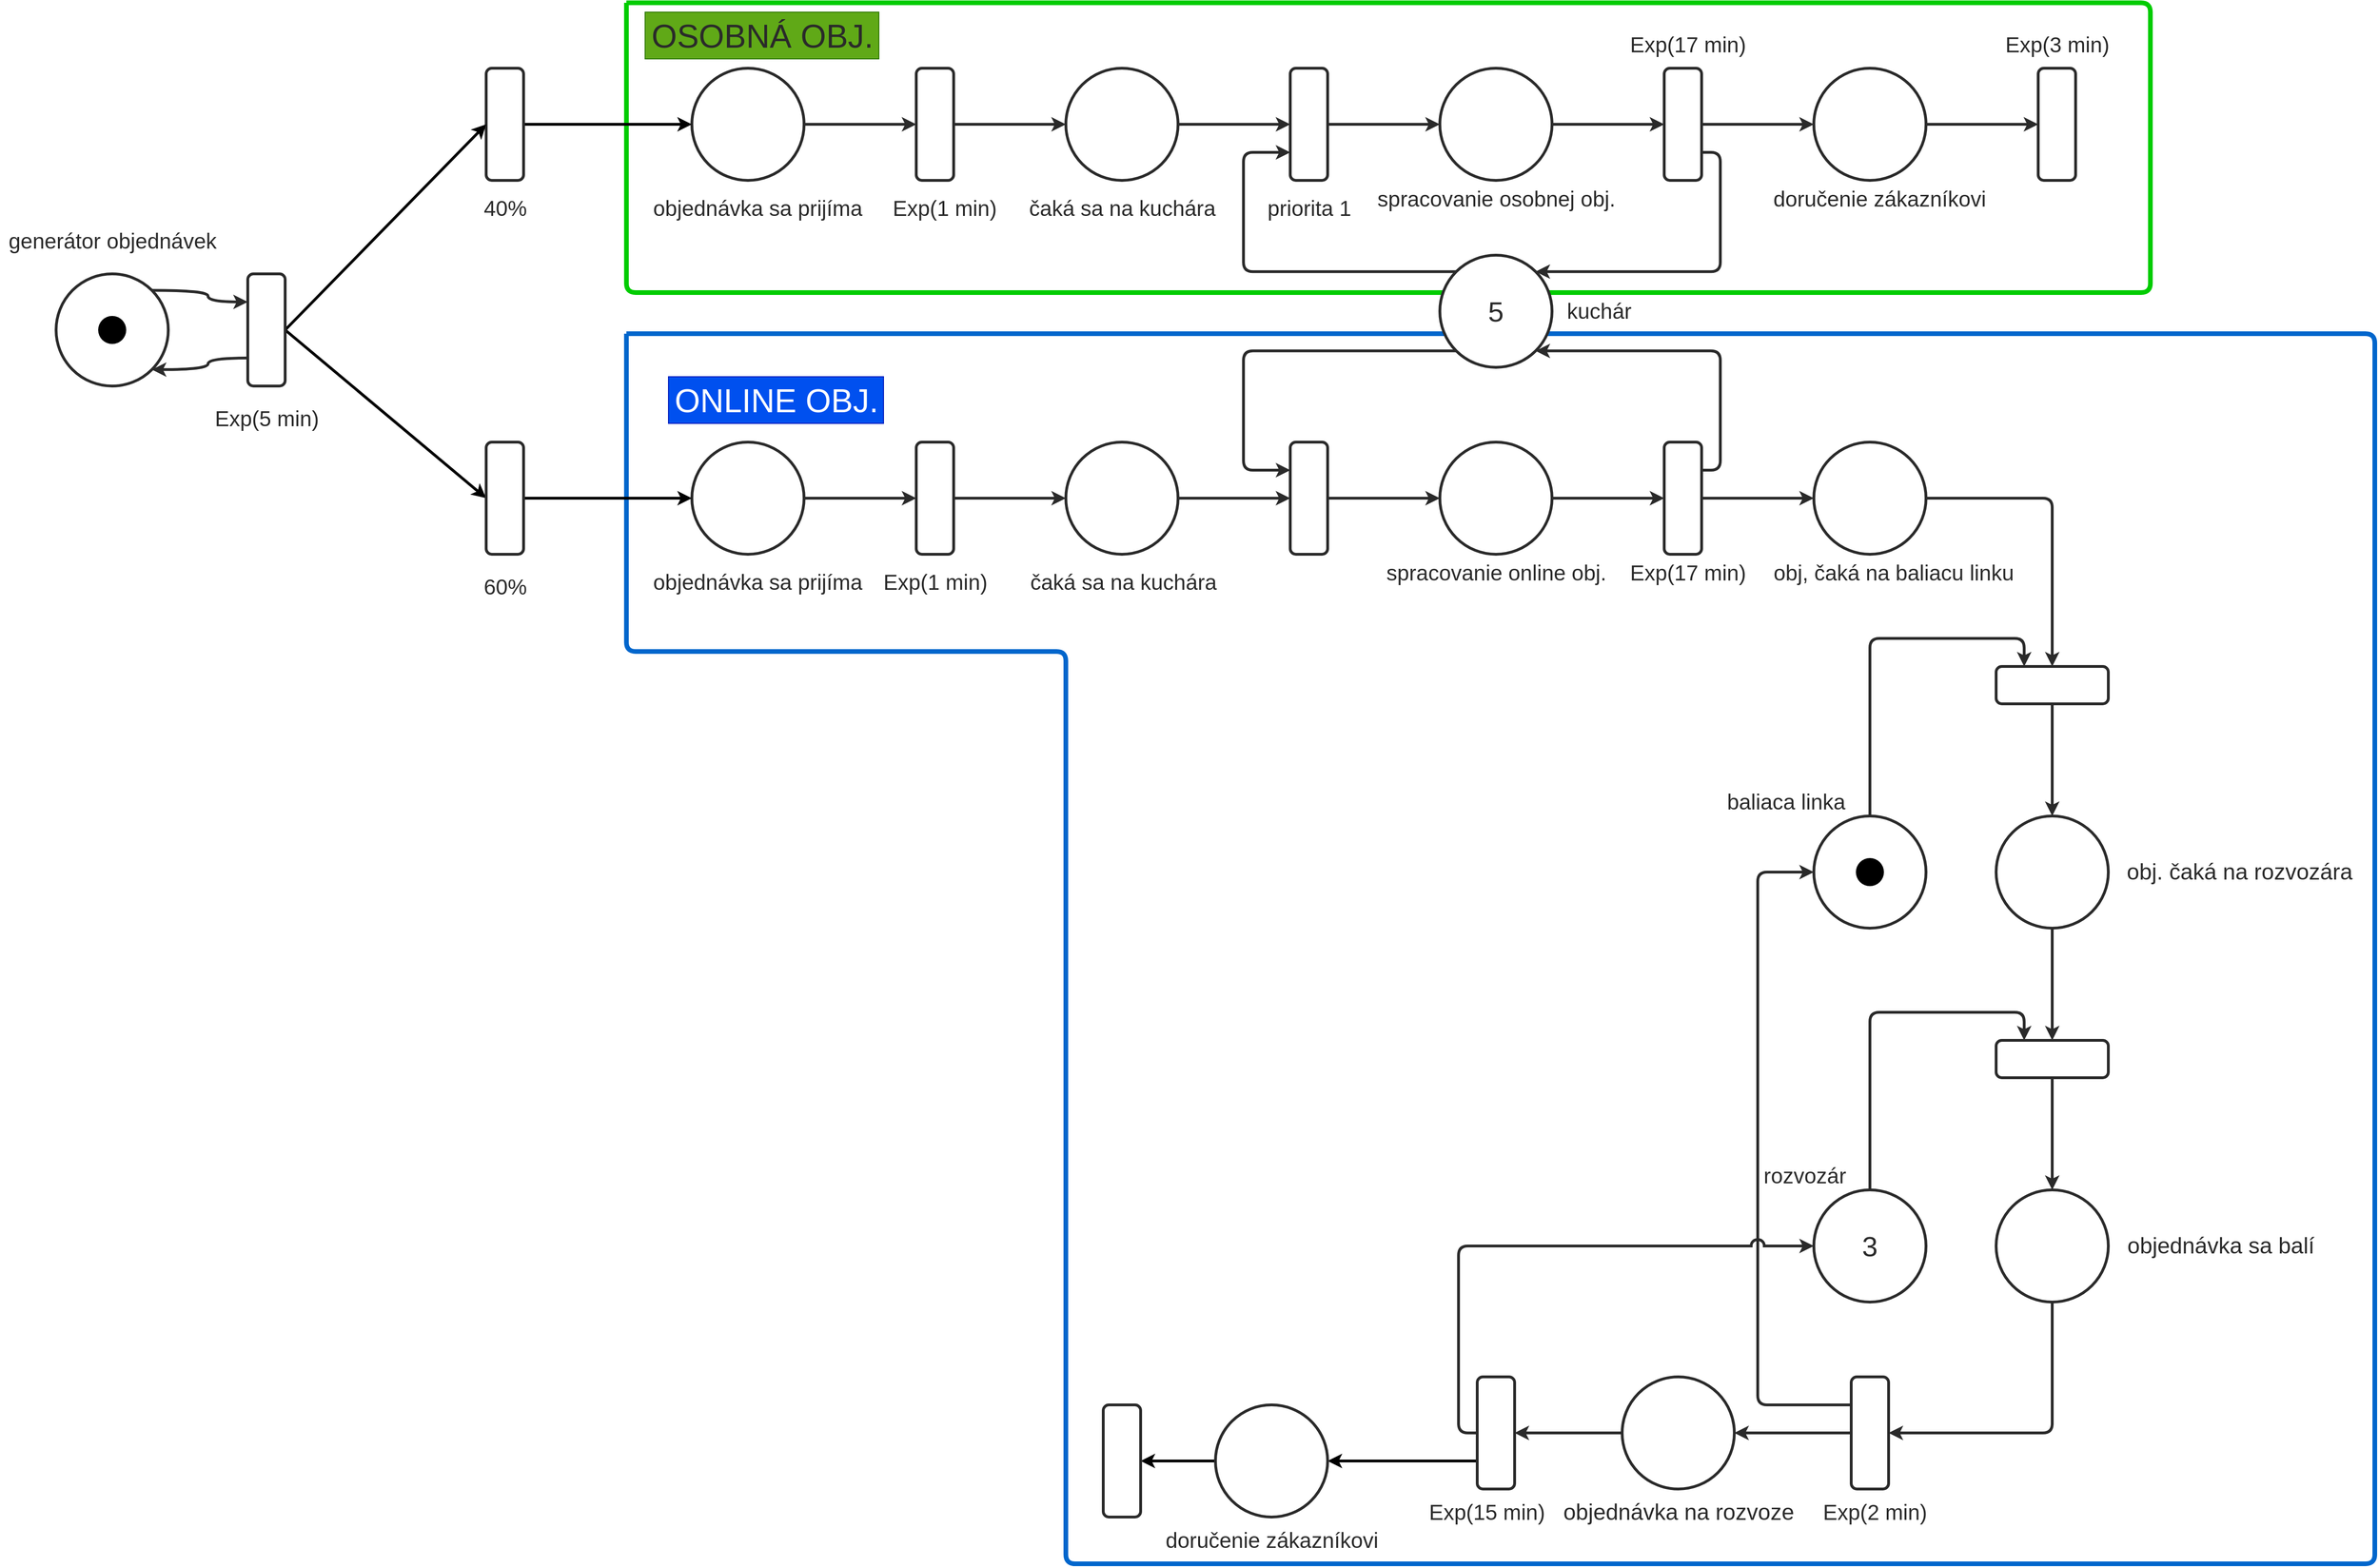 <mxfile>
    <diagram id="is8ErGrhwBEIRt3GKiYw" name="Page-1">
        <mxGraphModel dx="3894" dy="1038" grid="1" gridSize="10" guides="1" tooltips="1" connect="1" arrows="1" fold="1" page="1" pageScale="1" pageWidth="2336" pageHeight="1654" background="#FFFFFF" math="0" shadow="0">
            <root>
                <mxCell id="0"/>
                <mxCell id="1" parent="0"/>
                <mxCell id="49" value="" style="endArrow=none;html=1;strokeColor=#0066CC;strokeWidth=5;" parent="1" edge="1">
                    <mxGeometry width="50" height="50" relative="1" as="geometry">
                        <mxPoint x="410" y="364" as="sourcePoint"/>
                        <mxPoint x="410" y="364" as="targetPoint"/>
                        <Array as="points">
                            <mxPoint x="2280" y="364"/>
                            <mxPoint x="2280" y="1680"/>
                            <mxPoint x="880" y="1680"/>
                            <mxPoint x="880" y="704"/>
                            <mxPoint x="410" y="704"/>
                        </Array>
                    </mxGeometry>
                </mxCell>
                <mxCell id="51" value="" style="endArrow=none;html=1;strokeColor=#00CC00;strokeWidth=5;" parent="1" edge="1">
                    <mxGeometry width="50" height="50" relative="1" as="geometry">
                        <mxPoint x="410" y="10" as="sourcePoint"/>
                        <mxPoint x="410" y="10" as="targetPoint"/>
                        <Array as="points">
                            <mxPoint x="2040" y="10"/>
                            <mxPoint x="2040" y="320"/>
                            <mxPoint x="410" y="320"/>
                        </Array>
                    </mxGeometry>
                </mxCell>
                <mxCell id="hj5JhKyr4QM8qV0HhzXi-8" value="" style="edgeStyle=orthogonalEdgeStyle;rounded=1;orthogonalLoop=1;jettySize=auto;exitX=1;exitY=0.5;exitDx=0;exitDy=0;entryX=0;entryY=0.5;entryDx=0;entryDy=0;labelBackgroundColor=none;fontColor=#2A2A2A;strokeColor=#2A2A2A;strokeWidth=3;html=1;" parent="1" source="hj5JhKyr4QM8qV0HhzXi-2" target="hj5JhKyr4QM8qV0HhzXi-5" edge="1">
                    <mxGeometry relative="1" as="geometry"/>
                </mxCell>
                <mxCell id="hj5JhKyr4QM8qV0HhzXi-2" value="" style="ellipse;aspect=fixed;rounded=1;labelBackgroundColor=none;fontColor=#2A2A2A;strokeColor=#2A2A2A;strokeWidth=3;whiteSpace=wrap;html=1;fillColor=none;perimeterSpacing=0;shadow=0;sketch=0;" parent="1" vertex="1">
                    <mxGeometry x="480" y="80" width="120" height="120" as="geometry"/>
                </mxCell>
                <mxCell id="60" style="edgeStyle=none;html=1;entryX=0;entryY=0.5;entryDx=0;entryDy=0;strokeColor=#000000;strokeWidth=3;" edge="1" parent="1" source="hj5JhKyr4QM8qV0HhzXi-3" target="hj5JhKyr4QM8qV0HhzXi-2">
                    <mxGeometry relative="1" as="geometry"/>
                </mxCell>
                <mxCell id="hj5JhKyr4QM8qV0HhzXi-3" value="" style="rounded=1;labelBackgroundColor=none;fontColor=#2A2A2A;strokeColor=#2A2A2A;strokeWidth=3;whiteSpace=wrap;html=1;fillColor=default;perimeterSpacing=0;shadow=0;sketch=0;rotation=0;" parent="1" vertex="1">
                    <mxGeometry x="260" y="80" width="40" height="120" as="geometry"/>
                </mxCell>
                <mxCell id="hj5JhKyr4QM8qV0HhzXi-13" value="" style="edgeStyle=orthogonalEdgeStyle;rounded=1;orthogonalLoop=1;jettySize=auto;exitX=1;exitY=0.5;exitDx=0;exitDy=0;entryX=0;entryY=0.5;entryDx=0;entryDy=0;labelBackgroundColor=none;fontColor=#2A2A2A;strokeColor=#2A2A2A;strokeWidth=3;html=1;" parent="1" source="hj5JhKyr4QM8qV0HhzXi-4" target="hj5JhKyr4QM8qV0HhzXi-6" edge="1">
                    <mxGeometry relative="1" as="geometry"/>
                </mxCell>
                <mxCell id="hj5JhKyr4QM8qV0HhzXi-4" value="" style="ellipse;aspect=fixed;rounded=1;labelBackgroundColor=none;fontColor=#2A2A2A;strokeColor=#2A2A2A;strokeWidth=3;whiteSpace=wrap;html=1;fillColor=none;perimeterSpacing=0;shadow=0;sketch=0;" parent="1" vertex="1">
                    <mxGeometry x="880" y="80" width="120" height="120" as="geometry"/>
                </mxCell>
                <mxCell id="hj5JhKyr4QM8qV0HhzXi-12" value="" style="edgeStyle=orthogonalEdgeStyle;rounded=1;orthogonalLoop=1;jettySize=auto;exitX=1;exitY=0.5;exitDx=0;exitDy=0;entryX=0;entryY=0.5;entryDx=0;entryDy=0;labelBackgroundColor=none;fontColor=#2A2A2A;strokeColor=#2A2A2A;strokeWidth=3;html=1;" parent="1" source="hj5JhKyr4QM8qV0HhzXi-5" target="hj5JhKyr4QM8qV0HhzXi-4" edge="1">
                    <mxGeometry relative="1" as="geometry"/>
                </mxCell>
                <mxCell id="hj5JhKyr4QM8qV0HhzXi-5" value="" style="rounded=1;labelBackgroundColor=none;fontColor=#2A2A2A;strokeColor=#2A2A2A;strokeWidth=3;whiteSpace=wrap;html=1;fillColor=none;perimeterSpacing=0;shadow=0;sketch=0;" parent="1" vertex="1">
                    <mxGeometry x="720" y="80" width="40" height="120" as="geometry"/>
                </mxCell>
                <mxCell id="hj5JhKyr4QM8qV0HhzXi-19" value="" style="edgeStyle=orthogonalEdgeStyle;rounded=1;orthogonalLoop=1;jettySize=auto;exitX=1;exitY=0.5;exitDx=0;exitDy=0;entryX=0;entryY=0.5;entryDx=0;entryDy=0;labelBackgroundColor=none;fontColor=#2A2A2A;strokeColor=#2A2A2A;strokeWidth=3;html=1;" parent="1" source="hj5JhKyr4QM8qV0HhzXi-6" target="hj5JhKyr4QM8qV0HhzXi-18" edge="1">
                    <mxGeometry relative="1" as="geometry"/>
                </mxCell>
                <mxCell id="hj5JhKyr4QM8qV0HhzXi-6" value="" style="rounded=1;labelBackgroundColor=none;fontColor=#2A2A2A;strokeColor=#2A2A2A;strokeWidth=3;whiteSpace=wrap;html=1;fillColor=default;perimeterSpacing=0;shadow=0;sketch=0;" parent="1" vertex="1">
                    <mxGeometry x="1120" y="80" width="40" height="120" as="geometry"/>
                </mxCell>
                <mxCell id="hj5JhKyr4QM8qV0HhzXi-15" value="" style="edgeStyle=orthogonalEdgeStyle;rounded=1;orthogonalLoop=1;jettySize=auto;exitX=1;exitY=0.5;exitDx=0;exitDy=0;entryX=0;entryY=0.5;entryDx=0;entryDy=0;labelBackgroundColor=none;fontColor=#2A2A2A;strokeColor=#2A2A2A;strokeWidth=3;html=1;" parent="1" source="hj5JhKyr4QM8qV0HhzXi-7" target="hj5JhKyr4QM8qV0HhzXi-14" edge="1">
                    <mxGeometry relative="1" as="geometry"/>
                </mxCell>
                <mxCell id="hj5JhKyr4QM8qV0HhzXi-7" value="" style="rounded=1;labelBackgroundColor=none;fontColor=#2A2A2A;strokeColor=#2A2A2A;strokeWidth=3;whiteSpace=wrap;html=1;fillColor=none;perimeterSpacing=0;shadow=0;sketch=0;" parent="1" vertex="1">
                    <mxGeometry x="720" y="480" width="40" height="120" as="geometry"/>
                </mxCell>
                <mxCell id="hj5JhKyr4QM8qV0HhzXi-17" value="" style="edgeStyle=orthogonalEdgeStyle;rounded=1;orthogonalLoop=1;jettySize=auto;exitX=1;exitY=0.5;exitDx=0;exitDy=0;entryX=0;entryY=0.5;entryDx=0;entryDy=0;labelBackgroundColor=none;fontColor=#2A2A2A;strokeColor=#2A2A2A;strokeWidth=3;html=1;" parent="1" source="hj5JhKyr4QM8qV0HhzXi-14" target="hj5JhKyr4QM8qV0HhzXi-16" edge="1">
                    <mxGeometry relative="1" as="geometry"/>
                </mxCell>
                <mxCell id="hj5JhKyr4QM8qV0HhzXi-14" value="" style="ellipse;aspect=fixed;rounded=1;labelBackgroundColor=none;fontColor=#2A2A2A;strokeColor=#2A2A2A;strokeWidth=3;whiteSpace=wrap;html=1;fillColor=none;perimeterSpacing=0;shadow=0;sketch=0;" parent="1" vertex="1">
                    <mxGeometry x="880" y="480" width="120" height="120" as="geometry"/>
                </mxCell>
                <mxCell id="hj5JhKyr4QM8qV0HhzXi-33" value="" style="edgeStyle=orthogonalEdgeStyle;rounded=1;orthogonalLoop=1;jettySize=auto;exitX=1;exitY=0.5;exitDx=0;exitDy=0;entryX=0;entryY=0.5;entryDx=0;entryDy=0;labelBackgroundColor=none;fontColor=#2A2A2A;strokeColor=#2A2A2A;strokeWidth=3;html=1;" parent="1" source="hj5JhKyr4QM8qV0HhzXi-16" target="hj5JhKyr4QM8qV0HhzXi-31" edge="1">
                    <mxGeometry relative="1" as="geometry"/>
                </mxCell>
                <mxCell id="hj5JhKyr4QM8qV0HhzXi-16" value="" style="rounded=1;labelBackgroundColor=none;fontColor=#2A2A2A;strokeColor=#2A2A2A;strokeWidth=3;whiteSpace=wrap;html=1;fillColor=default;perimeterSpacing=0;shadow=0;sketch=0;" parent="1" vertex="1">
                    <mxGeometry x="1120" y="480" width="40" height="120" as="geometry"/>
                </mxCell>
                <mxCell id="hj5JhKyr4QM8qV0HhzXi-21" value="" style="edgeStyle=orthogonalEdgeStyle;rounded=1;orthogonalLoop=1;jettySize=auto;exitX=1;exitY=0.5;exitDx=0;exitDy=0;entryX=0;entryY=0.5;entryDx=0;entryDy=0;labelBackgroundColor=none;fontColor=#2A2A2A;strokeColor=#2A2A2A;strokeWidth=3;html=1;" parent="1" source="hj5JhKyr4QM8qV0HhzXi-18" target="hj5JhKyr4QM8qV0HhzXi-20" edge="1">
                    <mxGeometry relative="1" as="geometry"/>
                </mxCell>
                <mxCell id="hj5JhKyr4QM8qV0HhzXi-18" value="" style="ellipse;aspect=fixed;rounded=1;labelBackgroundColor=none;fontColor=#2A2A2A;strokeColor=#2A2A2A;strokeWidth=3;whiteSpace=wrap;html=1;fillColor=none;perimeterSpacing=0;shadow=0;sketch=0;" parent="1" vertex="1">
                    <mxGeometry x="1280" y="80" width="120" height="120" as="geometry"/>
                </mxCell>
                <mxCell id="hj5JhKyr4QM8qV0HhzXi-24" value="" style="edgeStyle=orthogonalEdgeStyle;rounded=1;orthogonalLoop=1;jettySize=auto;exitX=1;exitY=0.5;exitDx=0;exitDy=0;entryX=0;entryY=0.5;entryDx=0;entryDy=0;labelBackgroundColor=none;fontColor=#2A2A2A;strokeColor=#2A2A2A;strokeWidth=3;html=1;" parent="1" source="hj5JhKyr4QM8qV0HhzXi-20" target="hj5JhKyr4QM8qV0HhzXi-22" edge="1">
                    <mxGeometry relative="1" as="geometry"/>
                </mxCell>
                <mxCell id="hj5JhKyr4QM8qV0HhzXi-29" value="" style="edgeStyle=orthogonalEdgeStyle;rounded=1;orthogonalLoop=1;jettySize=auto;exitX=1;exitY=0.75;exitDx=0;exitDy=0;entryX=1;entryY=0;entryDx=0;entryDy=0;labelBackgroundColor=none;fontColor=#2A2A2A;strokeColor=#2A2A2A;strokeWidth=3;html=1;" parent="1" source="hj5JhKyr4QM8qV0HhzXi-20" target="hj5JhKyr4QM8qV0HhzXi-27" edge="1">
                    <mxGeometry relative="1" as="geometry">
                        <mxPoint x="1530" y="330" as="targetPoint"/>
                        <Array as="points">
                            <mxPoint x="1580" y="170"/>
                            <mxPoint x="1580" y="298"/>
                        </Array>
                    </mxGeometry>
                </mxCell>
                <mxCell id="hj5JhKyr4QM8qV0HhzXi-20" value="" style="rounded=1;labelBackgroundColor=none;fontColor=#2A2A2A;strokeColor=#2A2A2A;strokeWidth=3;whiteSpace=wrap;html=1;fillColor=none;perimeterSpacing=0;shadow=0;sketch=0;" parent="1" vertex="1">
                    <mxGeometry x="1520" y="80" width="40" height="120" as="geometry"/>
                </mxCell>
                <mxCell id="hj5JhKyr4QM8qV0HhzXi-25" value="" style="edgeStyle=orthogonalEdgeStyle;rounded=1;orthogonalLoop=1;jettySize=auto;exitX=1;exitY=0.5;exitDx=0;exitDy=0;entryX=0;entryY=0.5;entryDx=0;entryDy=0;labelBackgroundColor=none;fontColor=#2A2A2A;strokeColor=#2A2A2A;strokeWidth=3;html=1;" parent="1" source="hj5JhKyr4QM8qV0HhzXi-22" target="hj5JhKyr4QM8qV0HhzXi-23" edge="1">
                    <mxGeometry relative="1" as="geometry"/>
                </mxCell>
                <mxCell id="hj5JhKyr4QM8qV0HhzXi-22" value="" style="ellipse;aspect=fixed;rounded=1;labelBackgroundColor=none;fontColor=#2A2A2A;strokeColor=#2A2A2A;strokeWidth=3;whiteSpace=wrap;html=1;fillColor=none;perimeterSpacing=0;shadow=0;sketch=0;" parent="1" vertex="1">
                    <mxGeometry x="1680" y="80" width="120" height="120" as="geometry"/>
                </mxCell>
                <mxCell id="hj5JhKyr4QM8qV0HhzXi-23" value="" style="rounded=1;labelBackgroundColor=none;fontColor=#2A2A2A;strokeColor=#2A2A2A;strokeWidth=3;whiteSpace=wrap;html=1;fillColor=none;perimeterSpacing=0;shadow=0;sketch=0;" parent="1" vertex="1">
                    <mxGeometry x="1920" y="80" width="40" height="120" as="geometry"/>
                </mxCell>
                <mxCell id="hj5JhKyr4QM8qV0HhzXi-28" value="" style="edgeStyle=orthogonalEdgeStyle;rounded=1;orthogonalLoop=1;jettySize=auto;exitX=0;exitY=0;exitDx=0;exitDy=0;entryX=0;entryY=0.75;entryDx=0;entryDy=0;labelBackgroundColor=none;fontColor=#2A2A2A;strokeWidth=3;html=1;strokeColor=#2A2A2A;" parent="1" source="hj5JhKyr4QM8qV0HhzXi-27" target="hj5JhKyr4QM8qV0HhzXi-6" edge="1">
                    <mxGeometry relative="1" as="geometry">
                        <Array as="points">
                            <mxPoint x="1070" y="298"/>
                            <mxPoint x="1070" y="170"/>
                        </Array>
                    </mxGeometry>
                </mxCell>
                <mxCell id="hj5JhKyr4QM8qV0HhzXi-35" value="" style="edgeStyle=orthogonalEdgeStyle;rounded=1;orthogonalLoop=1;jettySize=auto;exitX=0;exitY=1;exitDx=0;exitDy=0;entryX=0;entryY=0.25;entryDx=0;entryDy=0;labelBackgroundColor=none;fontColor=#2A2A2A;strokeColor=#2A2A2A;strokeWidth=3;html=1;" parent="1" source="hj5JhKyr4QM8qV0HhzXi-27" target="hj5JhKyr4QM8qV0HhzXi-16" edge="1">
                    <mxGeometry relative="1" as="geometry">
                        <Array as="points">
                            <mxPoint x="1070" y="382"/>
                            <mxPoint x="1070" y="510"/>
                        </Array>
                    </mxGeometry>
                </mxCell>
                <mxCell id="hj5JhKyr4QM8qV0HhzXi-27" value="5" style="ellipse;aspect=fixed;rounded=1;labelBackgroundColor=none;fontColor=#2A2A2A;strokeColor=#2A2A2A;strokeWidth=3;whiteSpace=wrap;html=1;fillColor=#FFFFFF;perimeterSpacing=0;shadow=0;sketch=0;fontSize=30;" parent="1" vertex="1">
                    <mxGeometry x="1280" y="280" width="120" height="120" as="geometry"/>
                </mxCell>
                <mxCell id="hj5JhKyr4QM8qV0HhzXi-30" value="" style="edgeStyle=orthogonalEdgeStyle;rounded=1;orthogonalLoop=1;jettySize=auto;exitX=1;exitY=0.5;exitDx=0;exitDy=0;entryX=0;entryY=0.5;entryDx=0;entryDy=0;labelBackgroundColor=none;fontColor=#2A2A2A;strokeColor=#2A2A2A;strokeWidth=3;html=1;" parent="1" source="hj5JhKyr4QM8qV0HhzXi-31" target="hj5JhKyr4QM8qV0HhzXi-32" edge="1">
                    <mxGeometry relative="1" as="geometry"/>
                </mxCell>
                <mxCell id="hj5JhKyr4QM8qV0HhzXi-31" value="" style="ellipse;aspect=fixed;rounded=1;labelBackgroundColor=none;fontColor=#2A2A2A;strokeColor=#2A2A2A;strokeWidth=3;whiteSpace=wrap;html=1;fillColor=none;perimeterSpacing=0;shadow=0;sketch=0;" parent="1" vertex="1">
                    <mxGeometry x="1280" y="480" width="120" height="120" as="geometry"/>
                </mxCell>
                <mxCell id="hj5JhKyr4QM8qV0HhzXi-38" value="" style="edgeStyle=orthogonalEdgeStyle;rounded=1;orthogonalLoop=1;jettySize=auto;exitX=1;exitY=0.25;exitDx=0;exitDy=0;entryX=1;entryY=1;entryDx=0;entryDy=0;labelBackgroundColor=none;fontColor=#2A2A2A;strokeColor=#2A2A2A;strokeWidth=3;html=1;" parent="1" source="hj5JhKyr4QM8qV0HhzXi-32" target="hj5JhKyr4QM8qV0HhzXi-27" edge="1">
                    <mxGeometry relative="1" as="geometry">
                        <Array as="points">
                            <mxPoint x="1580" y="510"/>
                            <mxPoint x="1580" y="382"/>
                        </Array>
                    </mxGeometry>
                </mxCell>
                <mxCell id="hj5JhKyr4QM8qV0HhzXi-44" value="" style="edgeStyle=orthogonalEdgeStyle;rounded=1;orthogonalLoop=1;jettySize=auto;exitX=1;exitY=0.5;exitDx=0;exitDy=0;entryX=0;entryY=0.5;entryDx=0;entryDy=0;fontSize=32;labelBackgroundColor=none;fontColor=#2A2A2A;strokeColor=#2A2A2A;strokeWidth=3;html=1;" parent="1" source="hj5JhKyr4QM8qV0HhzXi-32" target="hj5JhKyr4QM8qV0HhzXi-42" edge="1">
                    <mxGeometry relative="1" as="geometry"/>
                </mxCell>
                <mxCell id="hj5JhKyr4QM8qV0HhzXi-32" value="" style="rounded=1;labelBackgroundColor=none;fontColor=#2A2A2A;strokeColor=#2A2A2A;strokeWidth=3;whiteSpace=wrap;html=1;fillColor=none;perimeterSpacing=0;shadow=0;sketch=0;" parent="1" vertex="1">
                    <mxGeometry x="1520" y="480" width="40" height="120" as="geometry"/>
                </mxCell>
                <mxCell id="hj5JhKyr4QM8qV0HhzXi-41" value="" style="edgeStyle=orthogonalEdgeStyle;rounded=1;orthogonalLoop=1;jettySize=auto;exitX=1;exitY=0.5;exitDx=0;exitDy=0;entryX=0;entryY=0.5;entryDx=0;entryDy=0;labelBackgroundColor=none;fontColor=#2A2A2A;strokeColor=#2A2A2A;strokeWidth=3;html=1;" parent="1" source="hj5JhKyr4QM8qV0HhzXi-42" target="hj5JhKyr4QM8qV0HhzXi-43" edge="1">
                    <mxGeometry relative="1" as="geometry"/>
                </mxCell>
                <mxCell id="hj5JhKyr4QM8qV0HhzXi-42" value="" style="ellipse;aspect=fixed;rounded=1;labelBackgroundColor=none;fontColor=#2A2A2A;strokeColor=#2A2A2A;strokeWidth=3;whiteSpace=wrap;html=1;fillColor=none;perimeterSpacing=0;shadow=0;sketch=0;" parent="1" vertex="1">
                    <mxGeometry x="1680" y="480" width="120" height="120" as="geometry"/>
                </mxCell>
                <mxCell id="hj5JhKyr4QM8qV0HhzXi-62" value="" style="edgeStyle=orthogonalEdgeStyle;rounded=1;orthogonalLoop=1;jettySize=auto;exitX=1;exitY=0.5;exitDx=0;exitDy=0;entryX=0;entryY=0.5;entryDx=0;entryDy=0;fontSize=32;labelBackgroundColor=none;fontColor=#2A2A2A;strokeColor=#2A2A2A;strokeWidth=3;html=1;" parent="1" source="hj5JhKyr4QM8qV0HhzXi-43" target="hj5JhKyr4QM8qV0HhzXi-50" edge="1">
                    <mxGeometry relative="1" as="geometry"/>
                </mxCell>
                <mxCell id="hj5JhKyr4QM8qV0HhzXi-43" value="" style="rounded=1;direction=south;labelBackgroundColor=none;fontColor=#2A2A2A;strokeColor=#2A2A2A;strokeWidth=3;whiteSpace=wrap;html=1;fillColor=default;perimeterSpacing=0;shadow=0;sketch=0;" parent="1" vertex="1">
                    <mxGeometry x="1875" y="720" width="120" height="40" as="geometry"/>
                </mxCell>
                <mxCell id="19" style="edgeStyle=orthogonalEdgeStyle;rounded=1;jumpStyle=none;html=1;exitX=0.5;exitY=0;exitDx=0;exitDy=0;entryX=0;entryY=0.75;entryDx=0;entryDy=0;labelBackgroundColor=none;fontSize=30;fontColor=#2A2A2A;strokeColor=#2A2A2A;strokeWidth=3;" parent="1" source="hj5JhKyr4QM8qV0HhzXi-45" target="14" edge="1">
                    <mxGeometry relative="1" as="geometry">
                        <Array as="points">
                            <mxPoint x="1740" y="1090"/>
                            <mxPoint x="1905" y="1090"/>
                        </Array>
                    </mxGeometry>
                </mxCell>
                <mxCell id="hj5JhKyr4QM8qV0HhzXi-45" value="&lt;font style=&quot;font-size: 30px&quot;&gt;3&lt;/font&gt;" style="ellipse;aspect=fixed;rounded=1;labelBackgroundColor=none;fontColor=#2A2A2A;strokeColor=#2A2A2A;strokeWidth=3;whiteSpace=wrap;html=1;fillColor=none;perimeterSpacing=0;shadow=0;sketch=0;" parent="1" vertex="1">
                    <mxGeometry x="1680" y="1280" width="120" height="120" as="geometry"/>
                </mxCell>
                <mxCell id="15" style="edgeStyle=orthogonalEdgeStyle;rounded=1;jumpStyle=none;html=1;exitX=1;exitY=0.5;exitDx=0;exitDy=0;entryX=0;entryY=0.5;entryDx=0;entryDy=0;labelBackgroundColor=none;fontSize=30;fontColor=#2A2A2A;strokeColor=#2A2A2A;strokeWidth=3;" parent="1" source="hj5JhKyr4QM8qV0HhzXi-50" target="14" edge="1">
                    <mxGeometry relative="1" as="geometry"/>
                </mxCell>
                <mxCell id="hj5JhKyr4QM8qV0HhzXi-50" value="" style="ellipse;aspect=fixed;direction=south;rounded=1;labelBackgroundColor=none;fontColor=#2A2A2A;strokeColor=#2A2A2A;strokeWidth=3;whiteSpace=wrap;html=1;fillColor=none;perimeterSpacing=0;shadow=0;sketch=0;" parent="1" vertex="1">
                    <mxGeometry x="1875" y="880" width="120" height="120" as="geometry"/>
                </mxCell>
                <mxCell id="28" style="edgeStyle=orthogonalEdgeStyle;rounded=1;jumpStyle=none;html=1;exitX=1;exitY=0.5;exitDx=0;exitDy=0;entryX=0.5;entryY=0;entryDx=0;entryDy=0;labelBackgroundColor=none;fontSize=30;fontColor=#2A2A2A;strokeColor=#2A2A2A;strokeWidth=3;" parent="1" source="hj5JhKyr4QM8qV0HhzXi-51" target="27" edge="1">
                    <mxGeometry relative="1" as="geometry"/>
                </mxCell>
                <mxCell id="32" style="edgeStyle=orthogonalEdgeStyle;rounded=1;jumpStyle=none;html=1;exitX=1;exitY=0.75;exitDx=0;exitDy=0;entryX=0;entryY=0.5;entryDx=0;entryDy=0;labelBackgroundColor=none;fontSize=30;fontColor=#2A2A2A;strokeColor=#2A2A2A;strokeWidth=3;" parent="1" source="hj5JhKyr4QM8qV0HhzXi-51" target="10" edge="1">
                    <mxGeometry relative="1" as="geometry">
                        <Array as="points">
                            <mxPoint x="1620" y="1510"/>
                            <mxPoint x="1620" y="940"/>
                        </Array>
                    </mxGeometry>
                </mxCell>
                <mxCell id="hj5JhKyr4QM8qV0HhzXi-51" value="" style="rounded=1;direction=west;labelBackgroundColor=none;fontColor=#2A2A2A;strokeColor=#2A2A2A;strokeWidth=3;whiteSpace=wrap;html=1;fillColor=none;perimeterSpacing=0;shadow=0;sketch=0;" parent="1" vertex="1">
                    <mxGeometry x="1720" y="1480" width="40" height="120" as="geometry"/>
                </mxCell>
                <mxCell id="hj5JhKyr4QM8qV0HhzXi-68" value="spracovanie osobnej obj." style="text;align=center;verticalAlign=middle;resizable=0;points=[];autosize=1;strokeColor=none;fillColor=none;fontSize=23;fontColor=#2A2A2A;labelBackgroundColor=none;strokeWidth=3;html=1;" parent="1" vertex="1">
                    <mxGeometry x="1205" y="205" width="270" height="30" as="geometry"/>
                </mxCell>
                <mxCell id="hj5JhKyr4QM8qV0HhzXi-69" value="spracovanie online obj." style="text;align=center;verticalAlign=middle;resizable=0;points=[];autosize=1;strokeColor=none;fillColor=none;fontSize=23;labelBackgroundColor=none;fontColor=#2A2A2A;strokeWidth=3;html=1;" parent="1" vertex="1">
                    <mxGeometry x="1215" y="605" width="250" height="30" as="geometry"/>
                </mxCell>
                <mxCell id="hj5JhKyr4QM8qV0HhzXi-70" value="doručenie zákazníkovi" style="text;align=center;verticalAlign=middle;resizable=0;points=[];autosize=1;strokeColor=none;fillColor=none;fontSize=23;labelBackgroundColor=none;fontColor=#2A2A2A;strokeWidth=3;html=1;" parent="1" vertex="1">
                    <mxGeometry x="1630" y="205" width="240" height="30" as="geometry"/>
                </mxCell>
                <mxCell id="hj5JhKyr4QM8qV0HhzXi-71" value="obj, čaká na baliacu linku" style="text;align=center;verticalAlign=middle;resizable=0;points=[];autosize=1;strokeColor=none;fillColor=none;fontSize=23;labelBackgroundColor=none;fontColor=#2A2A2A;strokeWidth=3;html=1;" parent="1" vertex="1">
                    <mxGeometry x="1630" y="605" width="270" height="30" as="geometry"/>
                </mxCell>
                <mxCell id="hj5JhKyr4QM8qV0HhzXi-72" value="obj. čaká na rozvozára" style="text;align=center;verticalAlign=middle;resizable=0;points=[];autosize=1;strokeColor=none;fillColor=none;fontSize=24;labelBackgroundColor=none;fontColor=#2A2A2A;strokeWidth=3;html=1;" parent="1" vertex="1">
                    <mxGeometry x="2005" y="925" width="260" height="30" as="geometry"/>
                </mxCell>
                <mxCell id="hj5JhKyr4QM8qV0HhzXi-73" value="objednávka sa balí" style="text;align=center;verticalAlign=middle;resizable=0;points=[];autosize=1;strokeColor=none;fillColor=none;fontSize=24;labelBackgroundColor=none;fontColor=#2A2A2A;html=1;" parent="1" vertex="1">
                    <mxGeometry x="2005" y="1325" width="220" height="30" as="geometry"/>
                </mxCell>
                <mxCell id="hj5JhKyr4QM8qV0HhzXi-74" value="čaká sa na kuchára" style="text;align=center;verticalAlign=middle;resizable=0;points=[];autosize=1;strokeColor=none;fillColor=none;fontSize=23;labelBackgroundColor=none;fontColor=#2A2A2A;strokeWidth=3;html=1;" parent="1" vertex="1">
                    <mxGeometry x="835" y="215" width="210" height="30" as="geometry"/>
                </mxCell>
                <mxCell id="hj5JhKyr4QM8qV0HhzXi-75" value="čaká sa na kuchára" style="text;fontSize=23;labelBackgroundColor=none;fontColor=#2A2A2A;strokeColor=none;strokeWidth=3;whiteSpace=wrap;html=1;" parent="1" vertex="1">
                    <mxGeometry x="840" y="610" width="220" height="50" as="geometry"/>
                </mxCell>
                <mxCell id="hj5JhKyr4QM8qV0HhzXi-76" value="objednávka sa prijíma" style="text;align=center;verticalAlign=middle;resizable=0;points=[];autosize=1;strokeColor=none;fillColor=none;fontSize=23;labelBackgroundColor=none;fontColor=#2A2A2A;strokeWidth=3;html=1;" parent="1" vertex="1">
                    <mxGeometry x="430" y="215" width="240" height="30" as="geometry"/>
                </mxCell>
                <mxCell id="hj5JhKyr4QM8qV0HhzXi-78" value="kuchár" style="text;align=center;verticalAlign=middle;resizable=0;points=[];autosize=1;strokeColor=none;fillColor=none;fontSize=23;labelBackgroundColor=none;fontColor=#2A2A2A;strokeWidth=3;html=1;" parent="1" vertex="1">
                    <mxGeometry x="1410" y="325" width="80" height="30" as="geometry"/>
                </mxCell>
                <mxCell id="hj5JhKyr4QM8qV0HhzXi-79" value="rozvozár" style="text;align=center;verticalAlign=middle;resizable=0;points=[];autosize=1;strokeColor=none;fillColor=none;fontSize=23;labelBackgroundColor=none;fontColor=#2A2A2A;strokeWidth=3;html=1;" parent="1" vertex="1">
                    <mxGeometry x="1620" y="1250" width="100" height="30" as="geometry"/>
                </mxCell>
                <mxCell id="4" value="Exp(17 min)" style="text;align=center;verticalAlign=middle;resizable=0;points=[];autosize=1;strokeColor=none;fillColor=none;fontSize=23;fontColor=#2A2A2A;labelBackgroundColor=none;strokeWidth=3;html=1;" parent="1" vertex="1">
                    <mxGeometry x="1475" y="40" width="140" height="30" as="geometry"/>
                </mxCell>
                <mxCell id="5" value="Exp(3 min)" style="text;align=center;verticalAlign=middle;resizable=0;points=[];autosize=1;strokeColor=none;fillColor=none;fontSize=23;fontColor=#2A2A2A;labelBackgroundColor=none;strokeWidth=3;html=1;" parent="1" vertex="1">
                    <mxGeometry x="1875" y="40" width="130" height="30" as="geometry"/>
                </mxCell>
                <mxCell id="7" value="Exp(17 min)" style="text;align=center;verticalAlign=middle;resizable=0;points=[];autosize=1;strokeColor=none;fillColor=none;fontSize=23;fontColor=#2A2A2A;labelBackgroundColor=none;strokeWidth=3;html=1;" parent="1" vertex="1">
                    <mxGeometry x="1475" y="605" width="140" height="30" as="geometry"/>
                </mxCell>
                <mxCell id="9" value="Exp(2 min)" style="text;align=center;verticalAlign=middle;resizable=0;points=[];autosize=1;strokeColor=none;fillColor=none;fontSize=23;fontColor=#2A2A2A;labelBackgroundColor=none;strokeWidth=3;html=1;" parent="1" vertex="1">
                    <mxGeometry x="1680" y="1610" width="130" height="30" as="geometry"/>
                </mxCell>
                <mxCell id="13" style="edgeStyle=orthogonalEdgeStyle;html=1;exitX=0.5;exitY=0;exitDx=0;exitDy=0;entryX=0;entryY=0.75;entryDx=0;entryDy=0;labelBackgroundColor=none;fontSize=30;fontColor=#2A2A2A;strokeColor=#2A2A2A;strokeWidth=3;rounded=1;jumpStyle=none;" parent="1" source="10" target="hj5JhKyr4QM8qV0HhzXi-43" edge="1">
                    <mxGeometry relative="1" as="geometry">
                        <Array as="points">
                            <mxPoint x="1740" y="690"/>
                            <mxPoint x="1905" y="690"/>
                        </Array>
                    </mxGeometry>
                </mxCell>
                <mxCell id="10" value="" style="ellipse;aspect=fixed;rounded=1;labelBackgroundColor=none;fontColor=#2A2A2A;strokeColor=#2A2A2A;strokeWidth=3;whiteSpace=wrap;html=1;fillColor=none;perimeterSpacing=0;shadow=0;sketch=0;" parent="1" vertex="1">
                    <mxGeometry x="1680" y="880" width="120" height="120" as="geometry"/>
                </mxCell>
                <mxCell id="17" style="edgeStyle=orthogonalEdgeStyle;rounded=1;jumpStyle=none;html=1;exitX=1;exitY=0.5;exitDx=0;exitDy=0;entryX=0;entryY=0.5;entryDx=0;entryDy=0;labelBackgroundColor=none;fontSize=30;fontColor=#2A2A2A;strokeColor=#2A2A2A;strokeWidth=3;" parent="1" source="14" target="16" edge="1">
                    <mxGeometry relative="1" as="geometry"/>
                </mxCell>
                <mxCell id="14" value="" style="rounded=1;direction=south;labelBackgroundColor=none;fontColor=#2A2A2A;strokeColor=#2A2A2A;strokeWidth=3;whiteSpace=wrap;html=1;fillColor=none;perimeterSpacing=0;shadow=0;sketch=0;" parent="1" vertex="1">
                    <mxGeometry x="1875" y="1120" width="120" height="40" as="geometry"/>
                </mxCell>
                <mxCell id="18" style="edgeStyle=orthogonalEdgeStyle;rounded=1;jumpStyle=none;html=1;exitX=1;exitY=0.5;exitDx=0;exitDy=0;entryX=0;entryY=0.5;entryDx=0;entryDy=0;labelBackgroundColor=none;fontSize=30;fontColor=#2A2A2A;strokeColor=#2A2A2A;strokeWidth=3;" parent="1" source="16" target="hj5JhKyr4QM8qV0HhzXi-51" edge="1">
                    <mxGeometry relative="1" as="geometry"/>
                </mxCell>
                <mxCell id="16" value="" style="ellipse;aspect=fixed;direction=south;rounded=1;labelBackgroundColor=none;fontColor=#2A2A2A;strokeColor=#2A2A2A;strokeWidth=3;whiteSpace=wrap;html=1;fillColor=none;perimeterSpacing=0;shadow=0;sketch=0;" parent="1" vertex="1">
                    <mxGeometry x="1875" y="1280" width="120" height="120" as="geometry"/>
                </mxCell>
                <mxCell id="23" value="baliaca linka" style="text;align=center;verticalAlign=middle;resizable=0;points=[];autosize=1;strokeColor=none;fillColor=none;fontSize=23;labelBackgroundColor=none;fontColor=#2A2A2A;strokeWidth=3;html=1;" parent="1" vertex="1">
                    <mxGeometry x="1580" y="850" width="140" height="30" as="geometry"/>
                </mxCell>
                <mxCell id="30" style="edgeStyle=orthogonalEdgeStyle;rounded=1;jumpStyle=none;html=1;exitX=0.5;exitY=1;exitDx=0;exitDy=0;entryX=0;entryY=0.5;entryDx=0;entryDy=0;labelBackgroundColor=none;fontSize=30;fontColor=#2A2A2A;strokeColor=#2A2A2A;strokeWidth=3;" parent="1" source="27" target="29" edge="1">
                    <mxGeometry relative="1" as="geometry"/>
                </mxCell>
                <mxCell id="27" value="" style="ellipse;aspect=fixed;direction=south;rounded=1;labelBackgroundColor=none;fontColor=#2A2A2A;strokeColor=#2A2A2A;strokeWidth=3;whiteSpace=wrap;html=1;fillColor=none;perimeterSpacing=0;shadow=0;sketch=0;" parent="1" vertex="1">
                    <mxGeometry x="1475" y="1480" width="120" height="120" as="geometry"/>
                </mxCell>
                <mxCell id="33" style="edgeStyle=orthogonalEdgeStyle;rounded=1;jumpStyle=arc;html=1;exitX=1;exitY=0.5;exitDx=0;exitDy=0;entryX=0;entryY=0.5;entryDx=0;entryDy=0;labelBackgroundColor=none;fontSize=30;fontColor=#2A2A2A;strokeColor=#2A2A2A;strokeWidth=3;jumpSize=10;" parent="1" source="29" target="hj5JhKyr4QM8qV0HhzXi-45" edge="1">
                    <mxGeometry relative="1" as="geometry">
                        <Array as="points">
                            <mxPoint x="1300" y="1540"/>
                            <mxPoint x="1300" y="1340"/>
                        </Array>
                    </mxGeometry>
                </mxCell>
                <mxCell id="71" style="edgeStyle=none;html=1;exitX=1;exitY=0.25;exitDx=0;exitDy=0;entryX=1;entryY=0.5;entryDx=0;entryDy=0;strokeColor=#000000;strokeWidth=3;" edge="1" parent="1" source="29" target="69">
                    <mxGeometry relative="1" as="geometry"/>
                </mxCell>
                <mxCell id="29" value="" style="rounded=1;direction=west;labelBackgroundColor=none;fontColor=#2A2A2A;strokeColor=#2A2A2A;strokeWidth=3;whiteSpace=wrap;html=1;fillColor=none;perimeterSpacing=0;shadow=0;sketch=0;" parent="1" vertex="1">
                    <mxGeometry x="1320" y="1480" width="40" height="120" as="geometry"/>
                </mxCell>
                <mxCell id="31" value="objednávka na rozvoze" style="text;align=center;verticalAlign=middle;resizable=0;points=[];autosize=1;strokeColor=none;fillColor=none;fontSize=24;labelBackgroundColor=none;fontColor=#2A2A2A;html=1;" parent="1" vertex="1">
                    <mxGeometry x="1405" y="1610" width="260" height="30" as="geometry"/>
                </mxCell>
                <mxCell id="34" value="Exp(15 min)" style="text;align=center;verticalAlign=middle;resizable=0;points=[];autosize=1;strokeColor=none;fillColor=none;fontSize=23;fontColor=#2A2A2A;labelBackgroundColor=none;strokeWidth=3;html=1;" parent="1" vertex="1">
                    <mxGeometry x="1260" y="1610" width="140" height="30" as="geometry"/>
                </mxCell>
                <mxCell id="41" style="edgeStyle=orthogonalEdgeStyle;jumpStyle=arc;jumpSize=10;html=1;exitX=1;exitY=0;exitDx=0;exitDy=0;entryX=0;entryY=0.25;entryDx=0;entryDy=0;labelBackgroundColor=none;fontSize=30;fontColor=#2A2A2A;strokeColor=#2A2A2A;strokeWidth=3;curved=1;" parent="1" source="35" target="37" edge="1">
                    <mxGeometry relative="1" as="geometry"/>
                </mxCell>
                <mxCell id="35" value="" style="ellipse;aspect=fixed;rounded=1;labelBackgroundColor=none;fontColor=#2A2A2A;strokeColor=#2A2A2A;strokeWidth=3;whiteSpace=wrap;html=1;fillColor=none;gradientColor=none;" parent="1" vertex="1">
                    <mxGeometry x="-200" y="300" width="120" height="120" as="geometry"/>
                </mxCell>
                <mxCell id="36" value="generátor objednávek" style="text;align=center;verticalAlign=middle;resizable=0;points=[];autosize=1;strokeColor=none;fillColor=none;fontSize=23;fontColor=#2A2A2A;labelBackgroundColor=none;strokeWidth=3;html=1;" parent="1" vertex="1">
                    <mxGeometry x="-260" y="250" width="240" height="30" as="geometry"/>
                </mxCell>
                <mxCell id="42" style="edgeStyle=orthogonalEdgeStyle;jumpStyle=arc;jumpSize=10;html=1;exitX=0;exitY=0.75;exitDx=0;exitDy=0;entryX=1;entryY=1;entryDx=0;entryDy=0;labelBackgroundColor=none;fontSize=30;fontColor=#2A2A2A;strokeColor=#2A2A2A;strokeWidth=3;curved=1;" parent="1" source="37" target="35" edge="1">
                    <mxGeometry relative="1" as="geometry"/>
                </mxCell>
                <mxCell id="56" style="edgeStyle=none;html=1;entryX=0;entryY=0.5;entryDx=0;entryDy=0;strokeColor=#000000;strokeWidth=3;exitX=1;exitY=0.5;exitDx=0;exitDy=0;" edge="1" parent="1" source="37" target="hj5JhKyr4QM8qV0HhzXi-3">
                    <mxGeometry relative="1" as="geometry"/>
                </mxCell>
                <mxCell id="58" style="edgeStyle=none;html=1;exitX=1;exitY=0.5;exitDx=0;exitDy=0;entryX=0;entryY=0.5;entryDx=0;entryDy=0;strokeColor=#000000;strokeWidth=3;" edge="1" parent="1" source="37" target="55">
                    <mxGeometry relative="1" as="geometry"/>
                </mxCell>
                <mxCell id="37" value="" style="rounded=1;labelBackgroundColor=none;fontColor=#2A2A2A;strokeColor=#2A2A2A;strokeWidth=3;whiteSpace=wrap;html=1;fillColor=none;perimeterSpacing=0;shadow=0;sketch=0;" parent="1" vertex="1">
                    <mxGeometry x="5" y="300" width="40" height="120" as="geometry"/>
                </mxCell>
                <mxCell id="40" style="edgeStyle=orthogonalEdgeStyle;rounded=1;jumpStyle=arc;jumpSize=10;html=1;exitX=1;exitY=0.5;exitDx=0;exitDy=0;entryX=0;entryY=0.5;entryDx=0;entryDy=0;labelBackgroundColor=none;fontSize=30;fontColor=#2A2A2A;strokeColor=#2A2A2A;strokeWidth=3;" parent="1" source="38" target="hj5JhKyr4QM8qV0HhzXi-7" edge="1">
                    <mxGeometry relative="1" as="geometry"/>
                </mxCell>
                <mxCell id="38" value="" style="ellipse;aspect=fixed;rounded=1;labelBackgroundColor=none;fontColor=#2A2A2A;strokeColor=#2A2A2A;strokeWidth=3;whiteSpace=wrap;html=1;fillColor=none;perimeterSpacing=0;shadow=0;sketch=0;" parent="1" vertex="1">
                    <mxGeometry x="480" y="480" width="120" height="120" as="geometry"/>
                </mxCell>
                <mxCell id="44" value="objednávka sa prijíma" style="text;align=center;verticalAlign=middle;resizable=0;points=[];autosize=1;strokeColor=none;fillColor=none;fontSize=23;labelBackgroundColor=none;fontColor=#2A2A2A;strokeWidth=3;html=1;" parent="1" vertex="1">
                    <mxGeometry x="430" y="615" width="240" height="30" as="geometry"/>
                </mxCell>
                <mxCell id="45" value="Exp(1 min)" style="text;align=center;verticalAlign=middle;resizable=0;points=[];autosize=1;strokeColor=none;fillColor=none;fontSize=23;labelBackgroundColor=none;fontColor=#2A2A2A;strokeWidth=3;html=1;" parent="1" vertex="1">
                    <mxGeometry x="685" y="215" width="130" height="30" as="geometry"/>
                </mxCell>
                <mxCell id="46" value="Exp(1 min)" style="text;align=center;verticalAlign=middle;resizable=0;points=[];autosize=1;strokeColor=none;fillColor=none;fontSize=23;labelBackgroundColor=none;fontColor=#2A2A2A;strokeWidth=3;html=1;" parent="1" vertex="1">
                    <mxGeometry x="675" y="615" width="130" height="30" as="geometry"/>
                </mxCell>
                <mxCell id="52" value="&lt;font color=&quot;#2a2a2a&quot; style=&quot;font-size: 35px;&quot;&gt;OSOBNÁ OBJ.&lt;/font&gt;" style="text;html=1;align=center;verticalAlign=middle;resizable=0;points=[];autosize=1;strokeColor=#2D7600;fillColor=#60a917;fontSize=35;fontColor=#ffffff;" parent="1" vertex="1">
                    <mxGeometry x="430" y="20" width="250" height="50" as="geometry"/>
                </mxCell>
                <mxCell id="53" value="ONLINE OBJ." style="text;html=1;align=center;verticalAlign=middle;resizable=0;points=[];autosize=1;strokeColor=#001DBC;fillColor=#0050ef;fontSize=35;fontColor=#ffffff;" parent="1" vertex="1">
                    <mxGeometry x="455" y="410" width="230" height="50" as="geometry"/>
                </mxCell>
                <mxCell id="61" style="edgeStyle=none;html=1;entryX=0;entryY=0.5;entryDx=0;entryDy=0;strokeColor=#000000;strokeWidth=3;" edge="1" parent="1" source="55" target="38">
                    <mxGeometry relative="1" as="geometry"/>
                </mxCell>
                <mxCell id="55" value="" style="rounded=1;labelBackgroundColor=none;fontColor=#2A2A2A;strokeColor=#2A2A2A;strokeWidth=3;whiteSpace=wrap;html=1;fillColor=default;perimeterSpacing=0;shadow=0;sketch=0;rotation=0;" vertex="1" parent="1">
                    <mxGeometry x="260" y="480" width="40" height="120" as="geometry"/>
                </mxCell>
                <mxCell id="59" value="Exp(5 min)" style="text;align=center;verticalAlign=middle;resizable=0;points=[];autosize=1;strokeColor=none;fillColor=none;fontSize=23;labelBackgroundColor=none;fontColor=#2A2A2A;strokeWidth=3;html=1;" vertex="1" parent="1">
                    <mxGeometry x="-40" y="440" width="130" height="30" as="geometry"/>
                </mxCell>
                <mxCell id="64" value="40%" style="text;align=center;verticalAlign=middle;resizable=0;points=[];autosize=1;strokeColor=none;fillColor=none;fontSize=23;labelBackgroundColor=none;fontColor=#2A2A2A;strokeWidth=3;html=1;" vertex="1" parent="1">
                    <mxGeometry x="250" y="215" width="60" height="30" as="geometry"/>
                </mxCell>
                <mxCell id="65" value="60%" style="text;align=center;verticalAlign=middle;resizable=0;points=[];autosize=1;strokeColor=none;fillColor=none;fontSize=23;labelBackgroundColor=none;fontColor=#2A2A2A;strokeWidth=3;html=1;" vertex="1" parent="1">
                    <mxGeometry x="250" y="620" width="60" height="30" as="geometry"/>
                </mxCell>
                <mxCell id="66" value="priorita 1" style="text;align=center;verticalAlign=middle;resizable=0;points=[];autosize=1;strokeColor=none;fillColor=none;fontSize=23;labelBackgroundColor=none;fontColor=#2A2A2A;strokeWidth=3;html=1;" vertex="1" parent="1">
                    <mxGeometry x="1090" y="215" width="100" height="30" as="geometry"/>
                </mxCell>
                <mxCell id="67" value="" style="shape=ellipse;fillColor=#000000;strokeColor=none;html=1;sketch=0;" vertex="1" parent="1">
                    <mxGeometry x="-155" y="345" width="30" height="30" as="geometry"/>
                </mxCell>
                <mxCell id="68" value="" style="shape=ellipse;fillColor=#000000;strokeColor=none;html=1;sketch=0;" vertex="1" parent="1">
                    <mxGeometry x="1725" y="925" width="30" height="30" as="geometry"/>
                </mxCell>
                <mxCell id="73" style="edgeStyle=none;html=1;exitX=0;exitY=0.5;exitDx=0;exitDy=0;entryX=0;entryY=0.5;entryDx=0;entryDy=0;strokeColor=#000000;strokeWidth=3;" edge="1" parent="1" source="69" target="72">
                    <mxGeometry relative="1" as="geometry"/>
                </mxCell>
                <mxCell id="69" value="" style="ellipse;aspect=fixed;rounded=1;labelBackgroundColor=none;fontColor=#2A2A2A;strokeColor=#2A2A2A;strokeWidth=3;whiteSpace=wrap;html=1;fillColor=none;perimeterSpacing=0;shadow=0;sketch=0;" vertex="1" parent="1">
                    <mxGeometry x="1040" y="1510" width="120" height="120" as="geometry"/>
                </mxCell>
                <mxCell id="72" value="" style="rounded=1;direction=west;labelBackgroundColor=none;fontColor=#2A2A2A;strokeColor=#2A2A2A;strokeWidth=3;whiteSpace=wrap;html=1;fillColor=default;perimeterSpacing=0;shadow=0;sketch=0;" vertex="1" parent="1">
                    <mxGeometry x="920" y="1510" width="40" height="120" as="geometry"/>
                </mxCell>
                <mxCell id="74" value="doručenie zákazníkovi" style="text;align=center;verticalAlign=middle;resizable=0;points=[];autosize=1;strokeColor=none;fillColor=none;fontSize=23;labelBackgroundColor=none;fontColor=#2A2A2A;strokeWidth=3;html=1;" vertex="1" parent="1">
                    <mxGeometry x="980" y="1640" width="240" height="30" as="geometry"/>
                </mxCell>
            </root>
        </mxGraphModel>
    </diagram>
</mxfile>